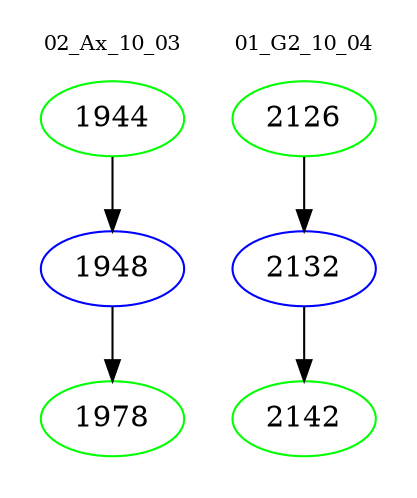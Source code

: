 digraph{
subgraph cluster_0 {
color = white
label = "02_Ax_10_03";
fontsize=10;
T0_1944 [label="1944", color="green"]
T0_1944 -> T0_1948 [color="black"]
T0_1948 [label="1948", color="blue"]
T0_1948 -> T0_1978 [color="black"]
T0_1978 [label="1978", color="green"]
}
subgraph cluster_1 {
color = white
label = "01_G2_10_04";
fontsize=10;
T1_2126 [label="2126", color="green"]
T1_2126 -> T1_2132 [color="black"]
T1_2132 [label="2132", color="blue"]
T1_2132 -> T1_2142 [color="black"]
T1_2142 [label="2142", color="green"]
}
}
